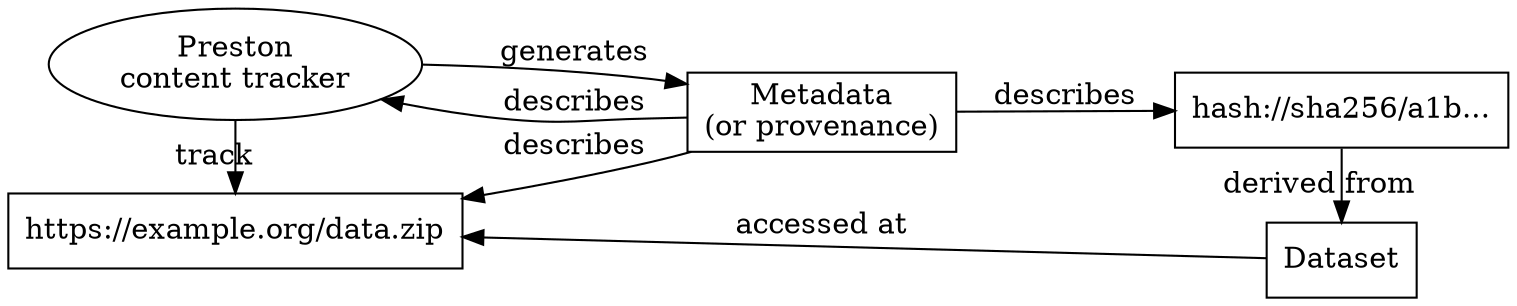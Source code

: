 digraph citation_signature {

  rankdir=LR;

  { rank = same; Preston; location1; }
  
  Preston-> metadataset1 [label="generates"];
  Preston-> location1 [label="track"];

  location1 [shape = "box", label="https://example.org/data.zip"];
  Preston [label="Preston\ncontent tracker"];


  subgraph {

    signature2-> dataset1 [label="derived from"];
    signature2 [shape="box", label="hash://sha256/a1b..."];
    dataset1 [shape="box", label="Dataset"]; 
    dataset1-> location1 [label="accessed at"];

    { rank = max; dataset1; signature2; }

  }
  
  subgraph {
    metadataset1 [shape="box", label="Metadata\n(or provenance)"];
    { rank = same; metadataset1; }
  }

  metadataset1 -> signature2 [label="describes"];

  metadataset1 -> location1 [label="describes"];

  metadataset1 -> Preston [label="describes"];


}

